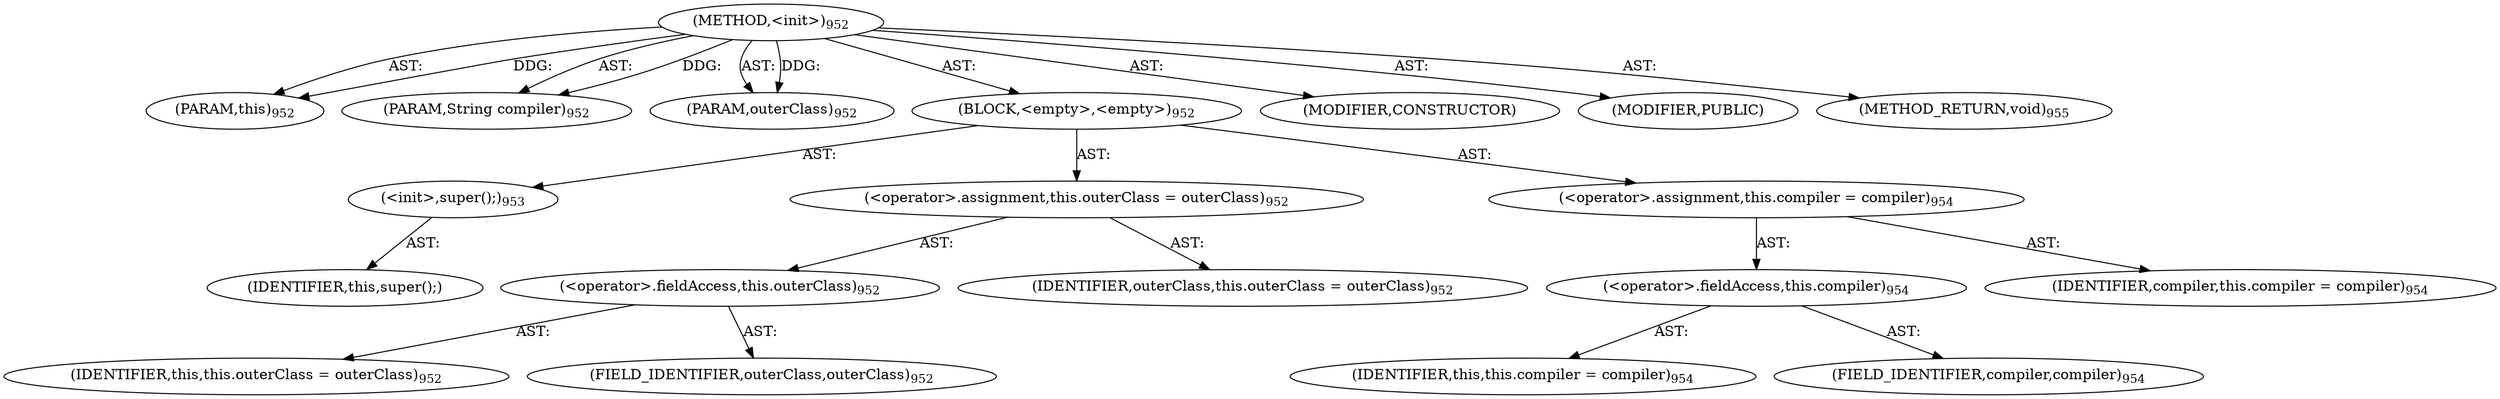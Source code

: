 digraph "&lt;init&gt;" {  
"111669149726" [label = <(METHOD,&lt;init&gt;)<SUB>952</SUB>> ]
"115964117016" [label = <(PARAM,this)<SUB>952</SUB>> ]
"115964117050" [label = <(PARAM,String compiler)<SUB>952</SUB>> ]
"115964117017" [label = <(PARAM,outerClass)<SUB>952</SUB>> ]
"25769803885" [label = <(BLOCK,&lt;empty&gt;,&lt;empty&gt;)<SUB>952</SUB>> ]
"30064771072" [label = <(&lt;init&gt;,super();)<SUB>953</SUB>> ]
"68719476805" [label = <(IDENTIFIER,this,super();)> ]
"30064771666" [label = <(&lt;operator&gt;.assignment,this.outerClass = outerClass)<SUB>952</SUB>> ]
"30064771667" [label = <(&lt;operator&gt;.fieldAccess,this.outerClass)<SUB>952</SUB>> ]
"68719476807" [label = <(IDENTIFIER,this,this.outerClass = outerClass)<SUB>952</SUB>> ]
"55834574971" [label = <(FIELD_IDENTIFIER,outerClass,outerClass)<SUB>952</SUB>> ]
"68719476808" [label = <(IDENTIFIER,outerClass,this.outerClass = outerClass)<SUB>952</SUB>> ]
"30064771668" [label = <(&lt;operator&gt;.assignment,this.compiler = compiler)<SUB>954</SUB>> ]
"30064771669" [label = <(&lt;operator&gt;.fieldAccess,this.compiler)<SUB>954</SUB>> ]
"68719476806" [label = <(IDENTIFIER,this,this.compiler = compiler)<SUB>954</SUB>> ]
"55834574972" [label = <(FIELD_IDENTIFIER,compiler,compiler)<SUB>954</SUB>> ]
"68719477186" [label = <(IDENTIFIER,compiler,this.compiler = compiler)<SUB>954</SUB>> ]
"133143986263" [label = <(MODIFIER,CONSTRUCTOR)> ]
"133143986264" [label = <(MODIFIER,PUBLIC)> ]
"128849018910" [label = <(METHOD_RETURN,void)<SUB>955</SUB>> ]
  "111669149726" -> "115964117016"  [ label = "AST: "] 
  "111669149726" -> "115964117050"  [ label = "AST: "] 
  "111669149726" -> "115964117017"  [ label = "AST: "] 
  "111669149726" -> "25769803885"  [ label = "AST: "] 
  "111669149726" -> "133143986263"  [ label = "AST: "] 
  "111669149726" -> "133143986264"  [ label = "AST: "] 
  "111669149726" -> "128849018910"  [ label = "AST: "] 
  "25769803885" -> "30064771072"  [ label = "AST: "] 
  "25769803885" -> "30064771666"  [ label = "AST: "] 
  "25769803885" -> "30064771668"  [ label = "AST: "] 
  "30064771072" -> "68719476805"  [ label = "AST: "] 
  "30064771666" -> "30064771667"  [ label = "AST: "] 
  "30064771666" -> "68719476808"  [ label = "AST: "] 
  "30064771667" -> "68719476807"  [ label = "AST: "] 
  "30064771667" -> "55834574971"  [ label = "AST: "] 
  "30064771668" -> "30064771669"  [ label = "AST: "] 
  "30064771668" -> "68719477186"  [ label = "AST: "] 
  "30064771669" -> "68719476806"  [ label = "AST: "] 
  "30064771669" -> "55834574972"  [ label = "AST: "] 
  "111669149726" -> "115964117016"  [ label = "DDG: "] 
  "111669149726" -> "115964117050"  [ label = "DDG: "] 
  "111669149726" -> "115964117017"  [ label = "DDG: "] 
}
